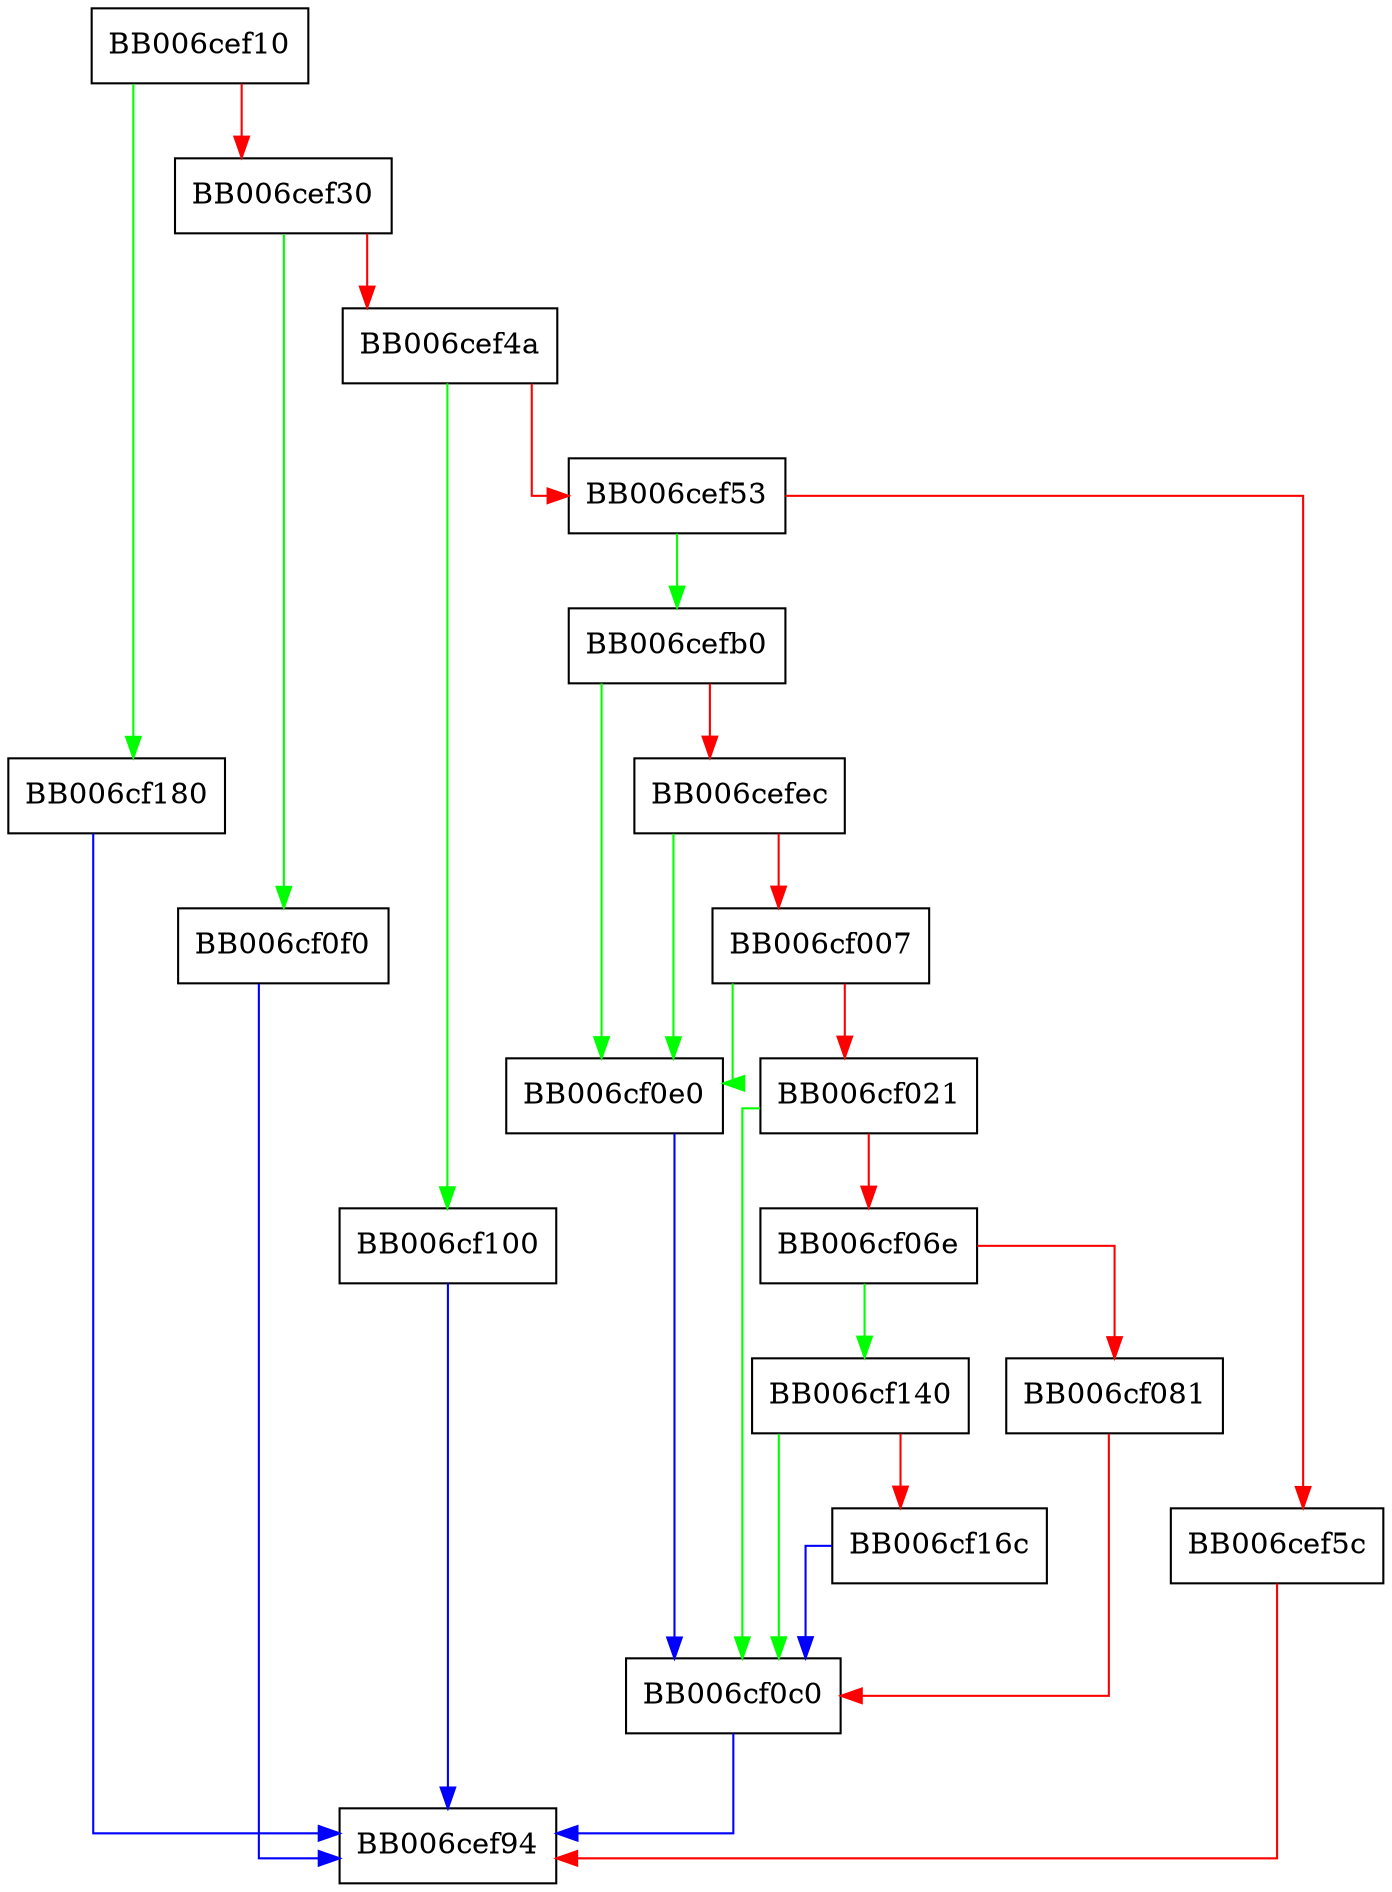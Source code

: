 digraph eckem_decapsulate {
  node [shape="box"];
  graph [splines=ortho];
  BB006cef10 -> BB006cf180 [color="green"];
  BB006cef10 -> BB006cef30 [color="red"];
  BB006cef30 -> BB006cf0f0 [color="green"];
  BB006cef30 -> BB006cef4a [color="red"];
  BB006cef4a -> BB006cf100 [color="green"];
  BB006cef4a -> BB006cef53 [color="red"];
  BB006cef53 -> BB006cefb0 [color="green"];
  BB006cef53 -> BB006cef5c [color="red"];
  BB006cef5c -> BB006cef94 [color="red"];
  BB006cefb0 -> BB006cf0e0 [color="green"];
  BB006cefb0 -> BB006cefec [color="red"];
  BB006cefec -> BB006cf0e0 [color="green"];
  BB006cefec -> BB006cf007 [color="red"];
  BB006cf007 -> BB006cf0e0 [color="green"];
  BB006cf007 -> BB006cf021 [color="red"];
  BB006cf021 -> BB006cf0c0 [color="green"];
  BB006cf021 -> BB006cf06e [color="red"];
  BB006cf06e -> BB006cf140 [color="green"];
  BB006cf06e -> BB006cf081 [color="red"];
  BB006cf081 -> BB006cf0c0 [color="red"];
  BB006cf0c0 -> BB006cef94 [color="blue"];
  BB006cf0e0 -> BB006cf0c0 [color="blue"];
  BB006cf0f0 -> BB006cef94 [color="blue"];
  BB006cf100 -> BB006cef94 [color="blue"];
  BB006cf140 -> BB006cf0c0 [color="green"];
  BB006cf140 -> BB006cf16c [color="red"];
  BB006cf16c -> BB006cf0c0 [color="blue"];
  BB006cf180 -> BB006cef94 [color="blue"];
}